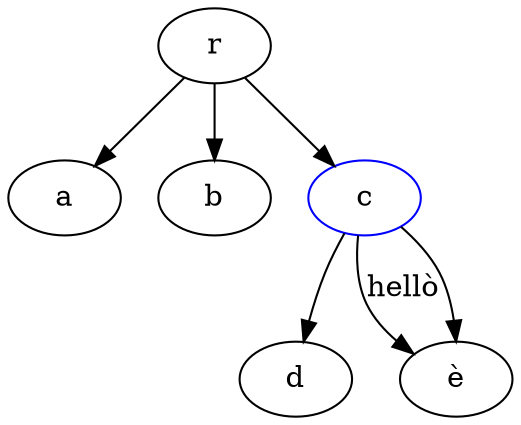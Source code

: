 /* script file /home/carlo/cpp/SwiPlay/pqGraphvizTest/gallery/tree test.gv
 * created at Thu Nov 21 11:08:14 2013
 */
digraph tree_test {
	r -> a
/*
	subgraph cluster1 {
	r -> b
	}

*/	r -> b
	r -> c

	c -> d
	c -> è [label="hellò"]
	c [color=blue;tooltip="hèllo"]
	c -> è
}

/*
H

I've been pleasantly surprised by the quality of xdot rendering, using Graphviz as a library.
Actually, a simple translation from xdot output to Qt graphics primitives now yields a performant and accurate display of complex graphs.

There is still some minor point, but since all seems to works rather well, I was wondering if I could contribute my SW to the community.
It crosses Graphviz, Qt, and SWI-Prolog.

As title says, I'm looking for an hint about the right way to bypass the IO performed by xdot rendering and the subsequent parsing performed by libxdot.
My feeling indeed is that I could do just step into code where _ldraw_ etc are attached to edges, nodes, etc, and replace *there* with calls to scene graph building primitives,
hopefully with a noticeable gain in memory/time efficiency.

From cgraph documentation (libguide.pdf) seems to me that a gvrender_engine_t should be the appropriate tool, and from source /plugin/core/gvrender_core_dot.c I can see 
*/

/*
gvFreeLayout apparently doesn't clear completely the root Agraph_t*, since I get multiple 'boxes' (actually invisible, given resulting colors).
I do call gvFreeLayout between successive gvLayout,gvRender. I think could be a problem in libxdot. Here is the result of operation sequence

first call:
0xa0b540 _draw_ c 7 -#ffffff C 7 -#ffffff P 4 0 0 0 198 234 198 234 0
...

second call:
0xa0b540 _draw_ c 7 -#ffffff C 7 -#ffffff P 4 0 0 0 108 198 108 198 0 c 7 -#ffffff C 7 -#ffffff P 4 0 0 0 198 234 198 234 0  
...

third call:
0xa0b540 _draw_ c 7 -#ffffff C 7 -#ffffff P 4 0 0 0 36 54 36 54 0 c 7 -#ffffff C 7 -#ffffff P 4 0 0 0 108 198 108 198 0 c 7 -#ffffff C 7 -#ffffff P 4 0 0 0 198 234 198 234 0  
...

i.e. new bb boxes get inserted before older ones.

I have a workaround, but I'm concerned by memory limits in libxdot.

Thanks for your attention, Carlo
*/
